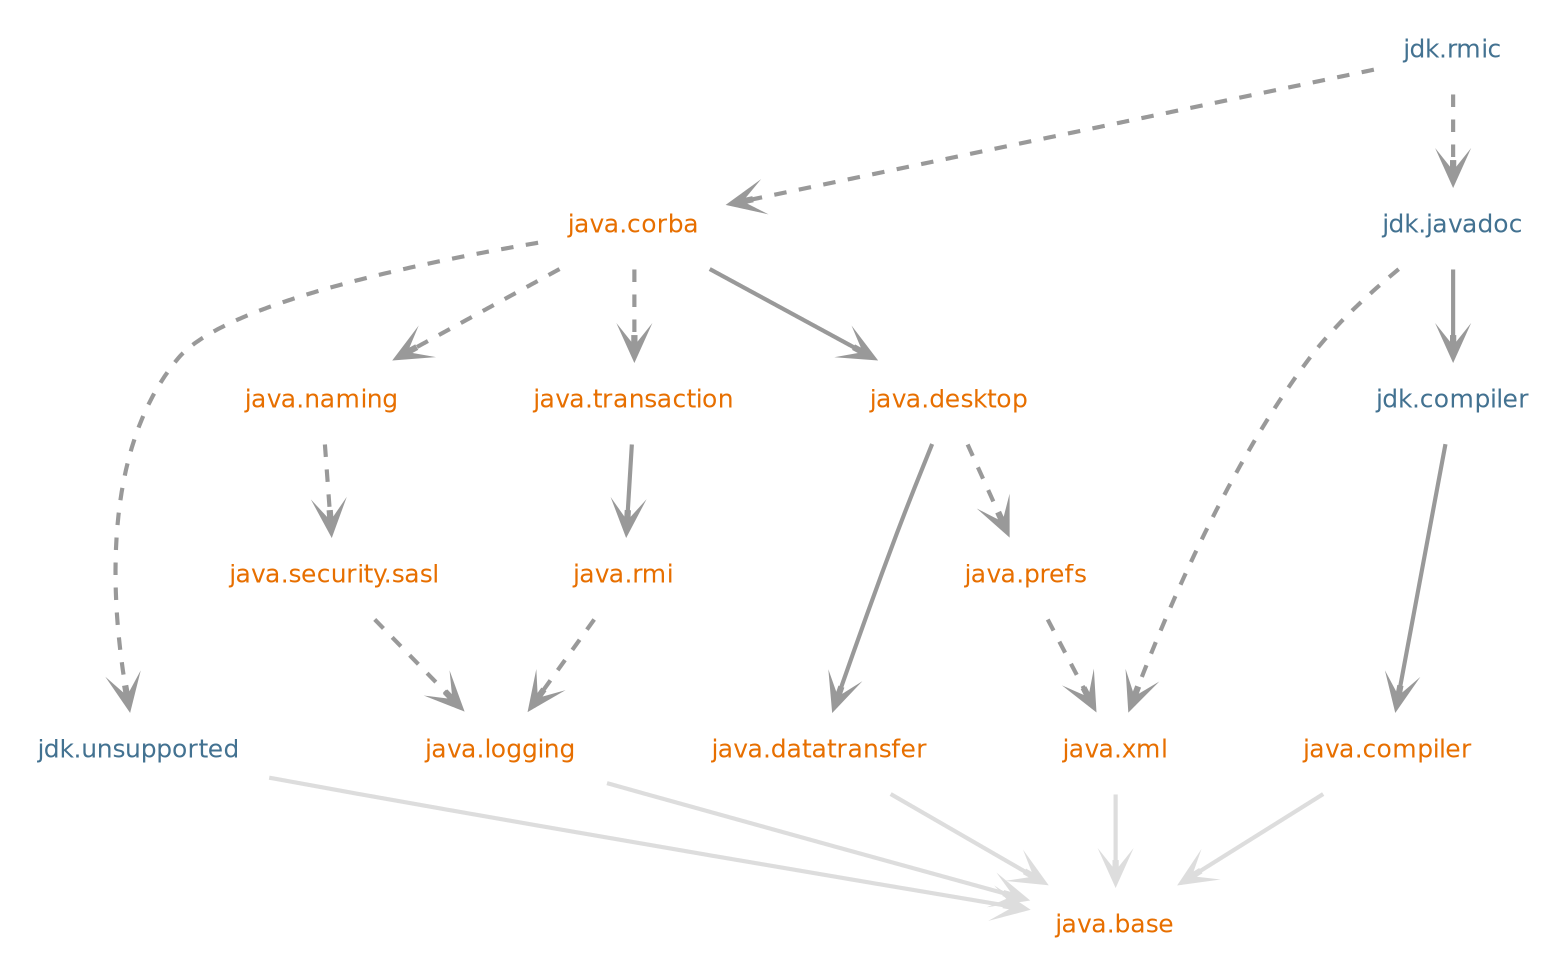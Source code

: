 digraph "jdk.rmic" {
  nodesep=.5;
  ranksep=0.600000;
  pencolor=transparent;
  node [shape=plaintext, fontcolor="#000000", fontname="DejaVuSans", fontsize=12, margin=".2,.2"];
  edge [penwidth=2, color="#999999", arrowhead=open, arrowsize=1];
  {rank=same "java.logging","java.xml"}
  {rank=same "java.compiler"}
  {rank=same "java.desktop"}
  {rank=same "java.corba"}
  subgraph se {
  "java.base" [fontcolor="#e76f00", group=java];
  "java.compiler" [fontcolor="#e76f00", group=java];
  "java.corba" [fontcolor="#e76f00", group=java];
  "java.datatransfer" [fontcolor="#e76f00", group=java];
  "java.desktop" [fontcolor="#e76f00", group=java];
  "java.logging" [fontcolor="#e76f00", group=java];
  "java.naming" [fontcolor="#e76f00", group=java];
  "java.prefs" [fontcolor="#e76f00", group=java];
  "java.rmi" [fontcolor="#e76f00", group=java];
  "java.security.sasl" [fontcolor="#e76f00", group=java];
  "java.transaction" [fontcolor="#e76f00", group=java];
  "java.xml" [fontcolor="#e76f00", group=java];
  }
  subgraph jdk {
  "jdk.compiler" [fontcolor="#437291", group=jdk];
  "jdk.javadoc" [fontcolor="#437291", group=jdk];
  "jdk.rmic" [fontcolor="#437291", group=jdk];
  "jdk.unsupported" [fontcolor="#437291", group=jdk];
  }
  "java.compiler" -> "java.base" [color="#dddddd", weight=10];
  "java.corba" -> "java.naming" [style="dashed", weight=10];
  "java.corba" -> "java.transaction" [style="dashed", weight=10];
  "java.corba" -> "java.desktop" [weight=10];
  "java.corba" -> "jdk.unsupported" [style="dashed"];
  "java.datatransfer" -> "java.base" [color="#dddddd", weight=10];
  "java.desktop" -> "java.prefs" [style="dashed", weight=10];
  "java.desktop" -> "java.datatransfer" [weight=10];
  "java.logging" -> "java.base" [color="#dddddd", weight=10];
  "java.naming" -> "java.security.sasl" [style="dashed", weight=10];
  "java.prefs" -> "java.xml" [style="dashed", weight=10];
  "java.rmi" -> "java.logging" [style="dashed", weight=10];
  "java.security.sasl" -> "java.logging" [style="dashed", weight=10];
  "java.transaction" -> "java.rmi" [weight=10];
  "java.xml" -> "java.base" [color="#dddddd", weight=10000];
  "jdk.compiler" -> "java.compiler" [];
  "jdk.javadoc" -> "java.xml" [style="dashed"];
  "jdk.javadoc" -> "jdk.compiler" [];
  "jdk.rmic" -> "jdk.javadoc" [style="dashed"];
  "jdk.rmic" -> "java.corba" [style="dashed"];
  "jdk.unsupported" -> "java.base" [color="#dddddd"];
}
